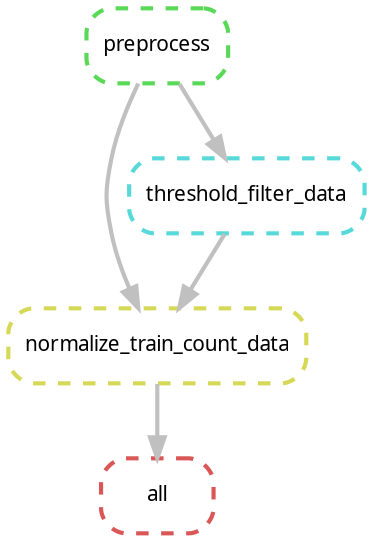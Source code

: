 digraph snakemake_dag {
    graph[bgcolor=white, margin=0];
    node[shape=box, style=rounded, fontname=sans,                 fontsize=10, penwidth=2];
    edge[penwidth=2, color=grey];
	0[label = "all", color = "0.00 0.6 0.85", style="rounded,dashed"];
	1[label = "normalize_train_count_data", color = "0.17 0.6 0.85", style="rounded,dashed"];
	2[label = "threshold_filter_data", color = "0.50 0.6 0.85", style="rounded,dashed"];
	3[label = "preprocess", color = "0.33 0.6 0.85", style="rounded,dashed"];
	1 -> 0
	2 -> 1
	3 -> 1
	3 -> 2
}            
